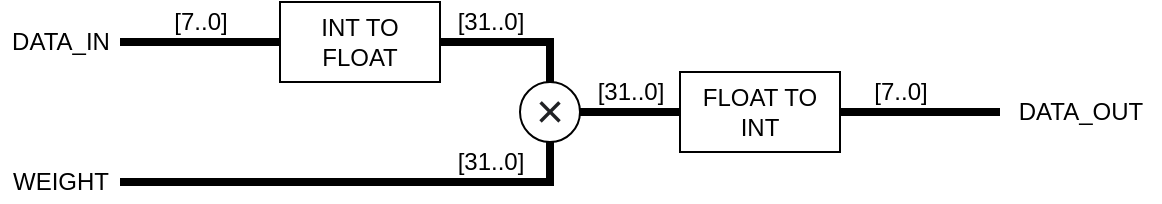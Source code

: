 <mxfile version="14.7.3" type="device"><diagram id="mfmWkxtsOC91oLr0DIt2" name="1x1-s-1"><mxGraphModel dx="599" dy="332" grid="1" gridSize="10" guides="1" tooltips="1" connect="1" arrows="1" fold="1" page="1" pageScale="1" pageWidth="1200" pageHeight="1920" math="0" shadow="0"><root><mxCell id="0"/><mxCell id="1" parent="0"/><mxCell id="06DjGSTNbb4e2f9bZE2M-1" value="INT TO FLOAT" style="rounded=0;whiteSpace=wrap;html=1;" vertex="1" parent="1"><mxGeometry x="200" y="240" width="80" height="40" as="geometry"/></mxCell><mxCell id="06DjGSTNbb4e2f9bZE2M-2" value="" style="endArrow=none;html=1;strokeWidth=4;entryX=0;entryY=0.5;entryDx=0;entryDy=0;" edge="1" parent="1" target="06DjGSTNbb4e2f9bZE2M-1"><mxGeometry width="50" height="50" relative="1" as="geometry"><mxPoint x="120" y="260" as="sourcePoint"/><mxPoint x="170" y="250" as="targetPoint"/></mxGeometry></mxCell><mxCell id="06DjGSTNbb4e2f9bZE2M-3" value="DATA_IN" style="text;html=1;align=center;verticalAlign=middle;resizable=0;points=[];autosize=1;strokeColor=none;" vertex="1" parent="1"><mxGeometry x="60" y="250" width="60" height="20" as="geometry"/></mxCell><mxCell id="06DjGSTNbb4e2f9bZE2M-4" value="&lt;span style=&quot;color: rgb(32 , 33 , 36) ; font-family: &amp;#34;arial&amp;#34; , sans-serif ; text-align: left ; background-color: rgb(255 , 255 , 255)&quot;&gt;&lt;font style=&quot;font-size: 24px&quot;&gt;×&lt;/font&gt;&lt;/span&gt;" style="ellipse;whiteSpace=wrap;html=1;aspect=fixed;" vertex="1" parent="1"><mxGeometry x="320" y="280" width="30" height="30" as="geometry"/></mxCell><mxCell id="06DjGSTNbb4e2f9bZE2M-5" value="" style="endArrow=none;html=1;strokeWidth=4;entryX=0.5;entryY=0;entryDx=0;entryDy=0;exitX=1;exitY=0.5;exitDx=0;exitDy=0;rounded=0;" edge="1" parent="1" source="06DjGSTNbb4e2f9bZE2M-1" target="06DjGSTNbb4e2f9bZE2M-4"><mxGeometry width="50" height="50" relative="1" as="geometry"><mxPoint x="290" y="300" as="sourcePoint"/><mxPoint x="340" y="250" as="targetPoint"/><Array as="points"><mxPoint x="335" y="260"/></Array></mxGeometry></mxCell><mxCell id="06DjGSTNbb4e2f9bZE2M-6" value="" style="endArrow=none;html=1;strokeWidth=4;entryX=0.5;entryY=1;entryDx=0;entryDy=0;rounded=0;" edge="1" parent="1" target="06DjGSTNbb4e2f9bZE2M-4"><mxGeometry width="50" height="50" relative="1" as="geometry"><mxPoint x="120" y="330" as="sourcePoint"/><mxPoint x="260" y="290" as="targetPoint"/><Array as="points"><mxPoint x="335" y="330"/></Array></mxGeometry></mxCell><mxCell id="06DjGSTNbb4e2f9bZE2M-7" value="WEIGHT" style="text;html=1;align=center;verticalAlign=middle;resizable=0;points=[];autosize=1;strokeColor=none;" vertex="1" parent="1"><mxGeometry x="60" y="320" width="60" height="20" as="geometry"/></mxCell><mxCell id="06DjGSTNbb4e2f9bZE2M-8" value="" style="endArrow=none;html=1;strokeWidth=4;exitX=1;exitY=0.5;exitDx=0;exitDy=0;" edge="1" parent="1" source="06DjGSTNbb4e2f9bZE2M-4"><mxGeometry width="50" height="50" relative="1" as="geometry"><mxPoint x="370" y="320" as="sourcePoint"/><mxPoint x="400" y="295" as="targetPoint"/></mxGeometry></mxCell><mxCell id="06DjGSTNbb4e2f9bZE2M-9" value="FLOAT TO INT" style="rounded=0;whiteSpace=wrap;html=1;" vertex="1" parent="1"><mxGeometry x="400" y="275" width="80" height="40" as="geometry"/></mxCell><mxCell id="06DjGSTNbb4e2f9bZE2M-10" value="" style="endArrow=none;html=1;strokeWidth=4;exitX=1;exitY=0.5;exitDx=0;exitDy=0;" edge="1" parent="1" source="06DjGSTNbb4e2f9bZE2M-9"><mxGeometry width="50" height="50" relative="1" as="geometry"><mxPoint x="490" y="365" as="sourcePoint"/><mxPoint x="560" y="295" as="targetPoint"/></mxGeometry></mxCell><mxCell id="06DjGSTNbb4e2f9bZE2M-11" value="DATA_OUT" style="text;html=1;align=center;verticalAlign=middle;resizable=0;points=[];autosize=1;strokeColor=none;" vertex="1" parent="1"><mxGeometry x="560" y="285" width="80" height="20" as="geometry"/></mxCell><mxCell id="06DjGSTNbb4e2f9bZE2M-12" value="[7..0]" style="text;html=1;align=center;verticalAlign=middle;resizable=0;points=[];autosize=1;strokeColor=none;" vertex="1" parent="1"><mxGeometry x="140" y="240" width="40" height="20" as="geometry"/></mxCell><mxCell id="06DjGSTNbb4e2f9bZE2M-13" value="[31..0]" style="text;html=1;align=center;verticalAlign=middle;resizable=0;points=[];autosize=1;strokeColor=none;" vertex="1" parent="1"><mxGeometry x="280" y="240" width="50" height="20" as="geometry"/></mxCell><mxCell id="06DjGSTNbb4e2f9bZE2M-14" value="[31..0]" style="text;html=1;align=center;verticalAlign=middle;resizable=0;points=[];autosize=1;strokeColor=none;" vertex="1" parent="1"><mxGeometry x="350" y="275" width="50" height="20" as="geometry"/></mxCell><mxCell id="06DjGSTNbb4e2f9bZE2M-15" value="[31..0]" style="text;html=1;align=center;verticalAlign=middle;resizable=0;points=[];autosize=1;strokeColor=none;" vertex="1" parent="1"><mxGeometry x="280" y="310" width="50" height="20" as="geometry"/></mxCell><mxCell id="06DjGSTNbb4e2f9bZE2M-16" value="[7..0]" style="text;html=1;align=center;verticalAlign=middle;resizable=0;points=[];autosize=1;strokeColor=none;" vertex="1" parent="1"><mxGeometry x="490" y="275" width="40" height="20" as="geometry"/></mxCell></root></mxGraphModel></diagram></mxfile>